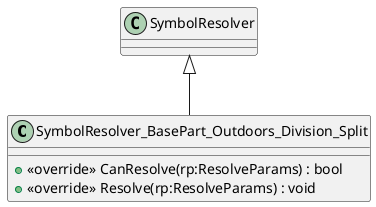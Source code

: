 @startuml
class SymbolResolver_BasePart_Outdoors_Division_Split {
    + <<override>> CanResolve(rp:ResolveParams) : bool
    + <<override>> Resolve(rp:ResolveParams) : void
}
SymbolResolver <|-- SymbolResolver_BasePart_Outdoors_Division_Split
@enduml
